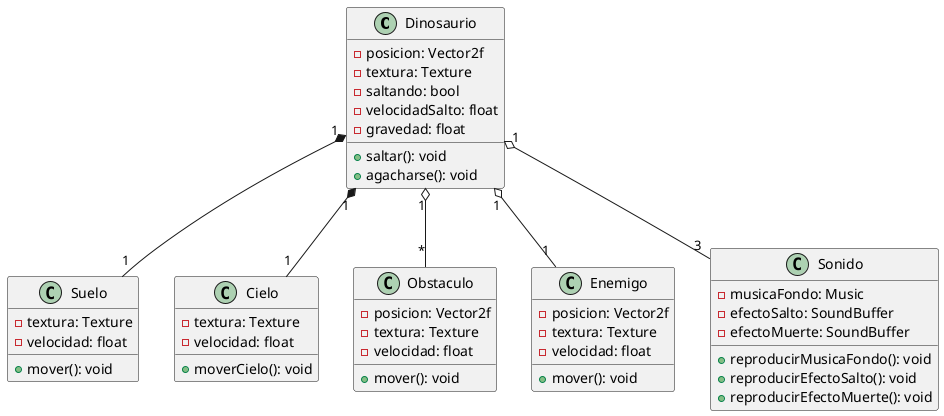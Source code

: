 @startuml GameStructureDiagram

class Dinosaurio {
    - posicion: Vector2f
    - textura: Texture
    - saltando: bool
    - velocidadSalto: float
    - gravedad: float
    + saltar(): void
    + agacharse(): void
}


class Suelo{
    - textura: Texture
    - velocidad: float
    + mover(): void
}

class Cielo{
    - textura: Texture
    - velocidad: float
    + moverCielo(): void
}

class Obstaculo {
    - posicion: Vector2f
    - textura: Texture
    - velocidad: float
    + mover(): void
}

class Enemigo {
    - posicion: Vector2f
    - textura: Texture
    - velocidad: float
    + mover(): void
}

class Sonido {
    - musicaFondo: Music
    - efectoSalto: SoundBuffer
    - efectoMuerte: SoundBuffer
    + reproducirMusicaFondo(): void
    + reproducirEfectoSalto(): void
    + reproducirEfectoMuerte(): void
}

Dinosaurio "1" o-- "*" Obstaculo
Dinosaurio "1" o-- "1" Enemigo
Dinosaurio "1" *-- "1" Cielo
Dinosaurio "1" *-- "1" Suelo
Dinosaurio "1" o-- "3" Sonido


@enduml